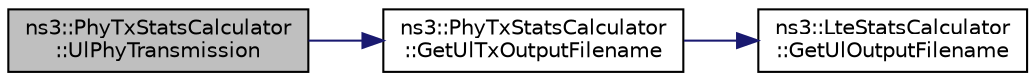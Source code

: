 digraph "ns3::PhyTxStatsCalculator::UlPhyTransmission"
{
 // LATEX_PDF_SIZE
  edge [fontname="Helvetica",fontsize="10",labelfontname="Helvetica",labelfontsize="10"];
  node [fontname="Helvetica",fontsize="10",shape=record];
  rankdir="LR";
  Node1 [label="ns3::PhyTxStatsCalculator\l::UlPhyTransmission",height=0.2,width=0.4,color="black", fillcolor="grey75", style="filled", fontcolor="black",tooltip="Notifies the stats calculator that an uplink transmission has occurred."];
  Node1 -> Node2 [color="midnightblue",fontsize="10",style="solid",fontname="Helvetica"];
  Node2 [label="ns3::PhyTxStatsCalculator\l::GetUlTxOutputFilename",height=0.2,width=0.4,color="black", fillcolor="white", style="filled",URL="$classns3_1_1_phy_tx_stats_calculator.html#aeb929250f3932735ed8d7617f827cccc",tooltip="Get the name of the file where the UL RX PHY statistics will be stored."];
  Node2 -> Node3 [color="midnightblue",fontsize="10",style="solid",fontname="Helvetica"];
  Node3 [label="ns3::LteStatsCalculator\l::GetUlOutputFilename",height=0.2,width=0.4,color="black", fillcolor="white", style="filled",URL="$classns3_1_1_lte_stats_calculator.html#a8091b8aee336d1c4745de3e422b46e40",tooltip="Get the name of the file where the uplink statistics will be stored."];
}
